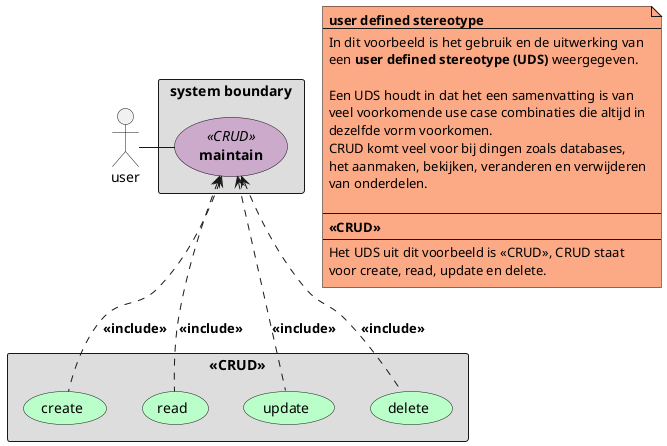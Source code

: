 @startuml
'https://plantuml.com/use-case-diagram

actor actor1 as "user"
rectangle rect1 as "system boundary" #DDDDDD{
    usecase usecase1 as "//<<CRUD>>//\n**maintain**"  #CBAACB
}
actor1 -right- usecase1

rectangle rect2 as "**<<CRUD>>**" #DDDDDD{
    usecase usecase2 as "create" #BAFFC9
    usecase usecase3 as "read" #BAFFC9
    usecase usecase4 as "update" #BAFFC9
    usecase usecase5 as "delete" #BAFFC9
}

usecase1 <.. usecase2 : **<<include>>**
usecase1 <.. usecase3 : **<<include>>**
usecase1 <.. usecase4 : **<<include>>**
usecase1 <.. usecase5 : **<<include>>**

note as n1 #FCA985
    **user defined stereotype**
    --
    In dit voorbeeld is het gebruik en de uitwerking van
    een **user defined stereotype (UDS)** weergegeven.

    Een UDS houdt in dat het een samenvatting is van
    veel voorkomende use case combinaties die altijd in
    dezelfde vorm voorkomen.
    CRUD komt veel voor bij dingen zoals databases,
    het aanmaken, bekijken, veranderen en verwijderen
    van onderdelen.

    --
    **<<CRUD>>**
    --
    Het UDS uit dit voorbeeld is <<CRUD>>, CRUD staat
    voor create, read, update en delete.
end note

@enduml